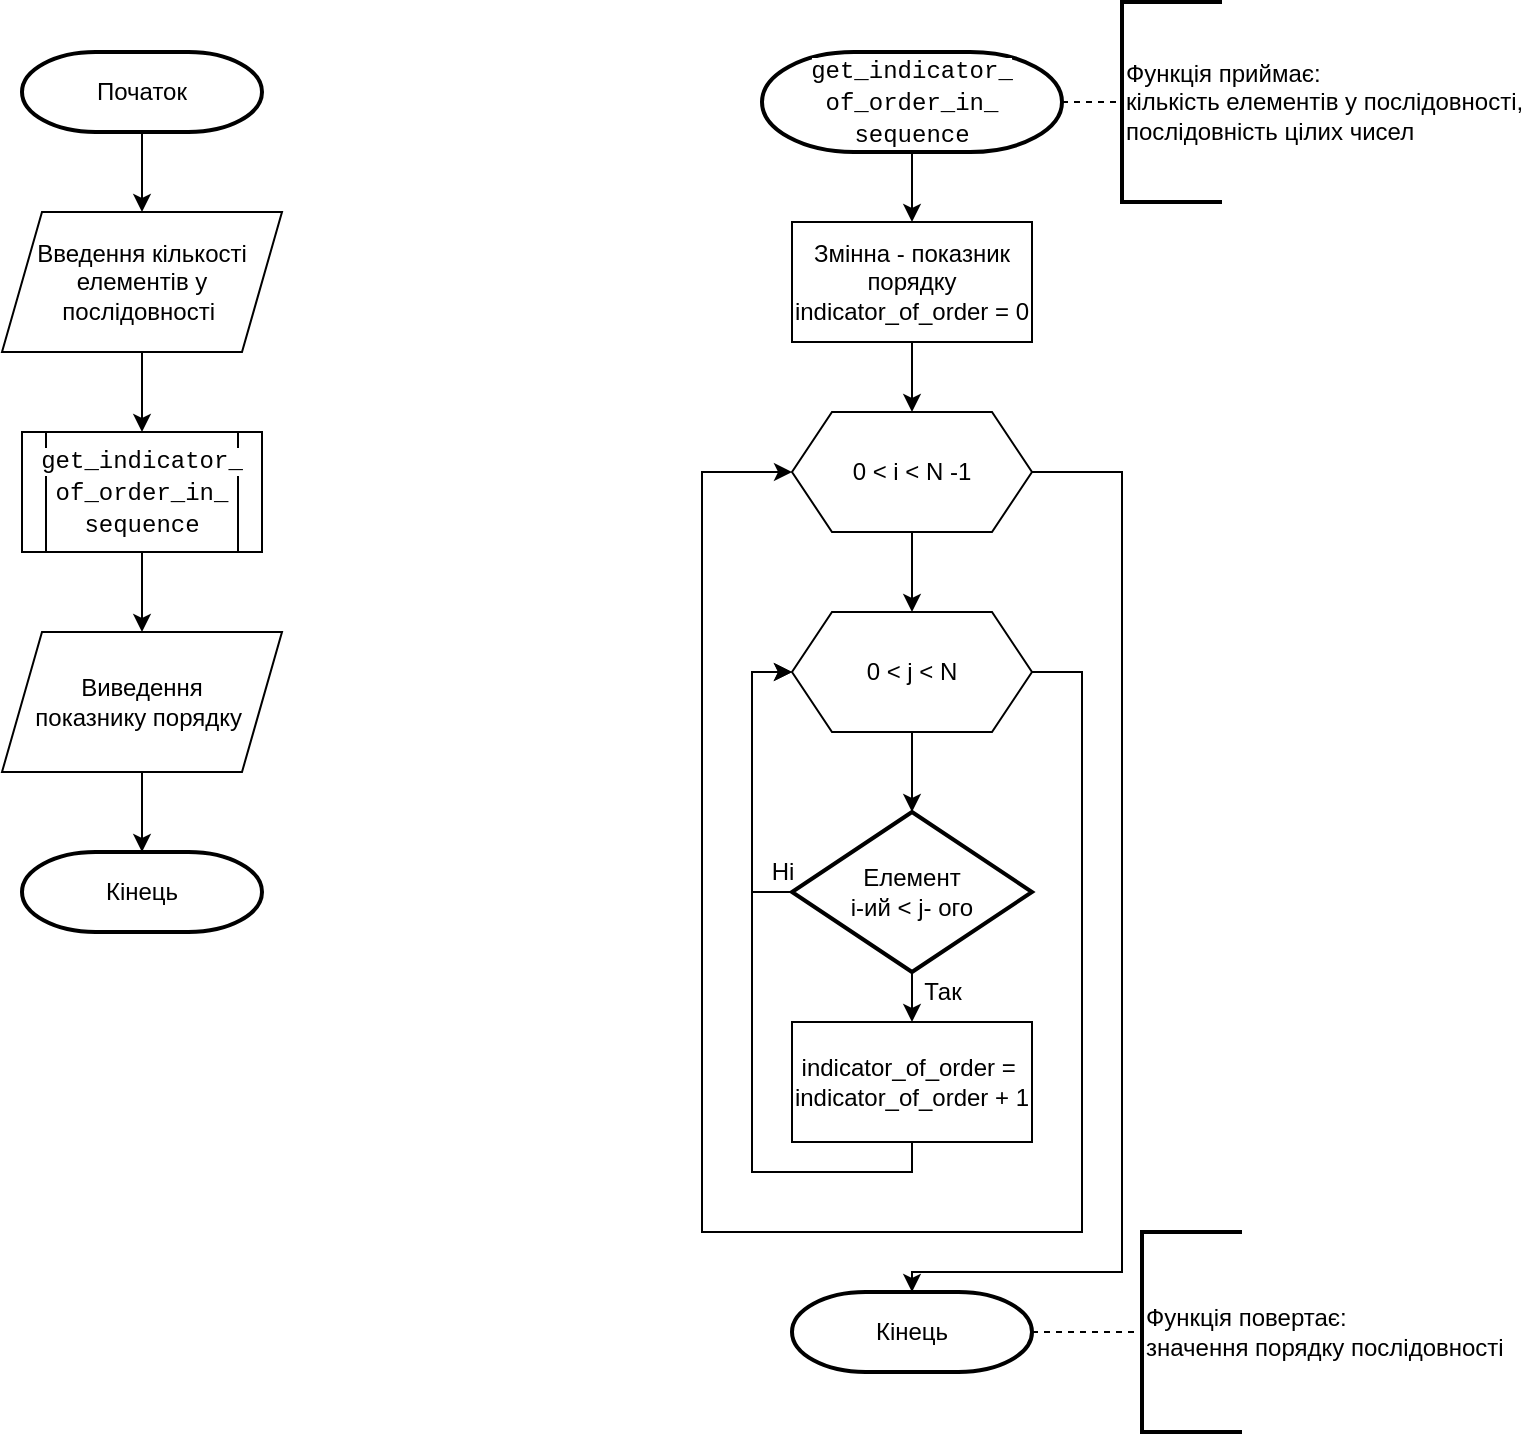 <mxfile version="13.9.9" type="device"><diagram id="hCf8SY4p8qPIwv_EKSkc" name="Страница 1"><mxGraphModel dx="985" dy="660" grid="1" gridSize="10" guides="1" tooltips="1" connect="1" arrows="1" fold="1" page="1" pageScale="1" pageWidth="827" pageHeight="1169" math="0" shadow="0"><root><mxCell id="0"/><mxCell id="1" parent="0"/><mxCell id="4EavSM6Ms2eivY7Mm-zM-12" style="edgeStyle=none;rounded=0;orthogonalLoop=1;jettySize=auto;html=1;entryX=0.5;entryY=0;entryDx=0;entryDy=0;endArrow=classic;endFill=1;strokeColor=#000000;" edge="1" parent="1" source="4EavSM6Ms2eivY7Mm-zM-1" target="4EavSM6Ms2eivY7Mm-zM-4"><mxGeometry relative="1" as="geometry"/></mxCell><mxCell id="4EavSM6Ms2eivY7Mm-zM-1" value="Початок" style="strokeWidth=2;html=1;shape=mxgraph.flowchart.terminator;whiteSpace=wrap;" vertex="1" parent="1"><mxGeometry x="100" y="40" width="120" height="40" as="geometry"/></mxCell><mxCell id="4EavSM6Ms2eivY7Mm-zM-14" style="edgeStyle=none;rounded=0;orthogonalLoop=1;jettySize=auto;html=1;entryX=0.5;entryY=0;entryDx=0;entryDy=0;endArrow=classic;endFill=1;strokeColor=#000000;" edge="1" parent="1" source="4EavSM6Ms2eivY7Mm-zM-4" target="4EavSM6Ms2eivY7Mm-zM-13"><mxGeometry relative="1" as="geometry"/></mxCell><mxCell id="4EavSM6Ms2eivY7Mm-zM-4" value="Введення кількості елементів у послідовності&amp;nbsp;" style="shape=parallelogram;perimeter=parallelogramPerimeter;whiteSpace=wrap;html=1;fixedSize=1;" vertex="1" parent="1"><mxGeometry x="90" y="120" width="140" height="70" as="geometry"/></mxCell><mxCell id="4EavSM6Ms2eivY7Mm-zM-16" style="edgeStyle=none;rounded=0;orthogonalLoop=1;jettySize=auto;html=1;entryX=0.5;entryY=0;entryDx=0;entryDy=0;endArrow=classic;endFill=1;strokeColor=#000000;" edge="1" parent="1" source="4EavSM6Ms2eivY7Mm-zM-13" target="4EavSM6Ms2eivY7Mm-zM-15"><mxGeometry relative="1" as="geometry"/></mxCell><mxCell id="4EavSM6Ms2eivY7Mm-zM-13" value="&lt;div style=&quot;font-family: &amp;#34;consolas&amp;#34; , &amp;#34;courier new&amp;#34; , monospace ; line-height: 16px&quot;&gt;&lt;span style=&quot;background-color: rgb(255 , 255 , 255)&quot;&gt;get_indicator_&lt;/span&gt;&lt;/div&gt;&lt;div style=&quot;font-family: &amp;#34;consolas&amp;#34; , &amp;#34;courier new&amp;#34; , monospace ; line-height: 16px&quot;&gt;&lt;span style=&quot;background-color: rgb(255 , 255 , 255)&quot;&gt;of_order_in_&lt;/span&gt;&lt;/div&gt;&lt;div style=&quot;font-family: &amp;#34;consolas&amp;#34; , &amp;#34;courier new&amp;#34; , monospace ; line-height: 16px&quot;&gt;&lt;span style=&quot;background-color: rgb(255 , 255 , 255)&quot;&gt;sequence&lt;/span&gt;&lt;br&gt;&lt;/div&gt;" style="shape=process;whiteSpace=wrap;html=1;backgroundOutline=1;" vertex="1" parent="1"><mxGeometry x="100" y="230" width="120" height="60" as="geometry"/></mxCell><mxCell id="4EavSM6Ms2eivY7Mm-zM-18" style="edgeStyle=none;rounded=0;orthogonalLoop=1;jettySize=auto;html=1;entryX=0.5;entryY=0;entryDx=0;entryDy=0;entryPerimeter=0;endArrow=classic;endFill=1;strokeColor=#000000;" edge="1" parent="1" source="4EavSM6Ms2eivY7Mm-zM-15" target="4EavSM6Ms2eivY7Mm-zM-17"><mxGeometry relative="1" as="geometry"/></mxCell><mxCell id="4EavSM6Ms2eivY7Mm-zM-15" value="Виведення &lt;br&gt;показнику порядку&amp;nbsp;" style="shape=parallelogram;perimeter=parallelogramPerimeter;whiteSpace=wrap;html=1;fixedSize=1;" vertex="1" parent="1"><mxGeometry x="90" y="330" width="140" height="70" as="geometry"/></mxCell><mxCell id="4EavSM6Ms2eivY7Mm-zM-17" value="Кінець" style="strokeWidth=2;html=1;shape=mxgraph.flowchart.terminator;whiteSpace=wrap;" vertex="1" parent="1"><mxGeometry x="100" y="440" width="120" height="40" as="geometry"/></mxCell><mxCell id="4EavSM6Ms2eivY7Mm-zM-21" style="edgeStyle=none;rounded=0;orthogonalLoop=1;jettySize=auto;html=1;entryX=0;entryY=0.5;entryDx=0;entryDy=0;entryPerimeter=0;endArrow=none;endFill=0;strokeColor=#000000;dashed=1;" edge="1" parent="1" source="4EavSM6Ms2eivY7Mm-zM-19" target="4EavSM6Ms2eivY7Mm-zM-20"><mxGeometry relative="1" as="geometry"/></mxCell><mxCell id="4EavSM6Ms2eivY7Mm-zM-28" style="edgeStyle=none;rounded=0;orthogonalLoop=1;jettySize=auto;html=1;entryX=0.5;entryY=0;entryDx=0;entryDy=0;endArrow=classic;endFill=1;strokeColor=#000000;" edge="1" parent="1" source="4EavSM6Ms2eivY7Mm-zM-19" target="4EavSM6Ms2eivY7Mm-zM-26"><mxGeometry relative="1" as="geometry"/></mxCell><mxCell id="4EavSM6Ms2eivY7Mm-zM-19" value="&lt;div style=&quot;font-family: &amp;#34;consolas&amp;#34; , &amp;#34;courier new&amp;#34; , monospace ; line-height: 16px&quot;&gt;&lt;span style=&quot;background-color: rgb(255 , 255 , 255)&quot;&gt;get_indicator_&lt;/span&gt;&lt;/div&gt;&lt;div style=&quot;font-family: &amp;#34;consolas&amp;#34; , &amp;#34;courier new&amp;#34; , monospace ; line-height: 16px&quot;&gt;&lt;span style=&quot;background-color: rgb(255 , 255 , 255)&quot;&gt;of_order_in_&lt;/span&gt;&lt;/div&gt;&lt;div style=&quot;font-family: &amp;#34;consolas&amp;#34; , &amp;#34;courier new&amp;#34; , monospace ; line-height: 16px&quot;&gt;&lt;span style=&quot;background-color: rgb(255 , 255 , 255)&quot;&gt;sequence&lt;/span&gt;&lt;/div&gt;" style="strokeWidth=2;html=1;shape=mxgraph.flowchart.terminator;whiteSpace=wrap;" vertex="1" parent="1"><mxGeometry x="470" y="40" width="150" height="50" as="geometry"/></mxCell><mxCell id="4EavSM6Ms2eivY7Mm-zM-20" value="Функція приймає:&lt;br&gt;кількість елементів у послідовності,&lt;br&gt;послідовність цілих чисел" style="strokeWidth=2;html=1;shape=mxgraph.flowchart.annotation_1;align=left;pointerEvents=1;" vertex="1" parent="1"><mxGeometry x="650" y="15" width="50" height="100" as="geometry"/></mxCell><mxCell id="4EavSM6Ms2eivY7Mm-zM-30" style="edgeStyle=none;rounded=0;orthogonalLoop=1;jettySize=auto;html=1;entryX=0.5;entryY=0;entryDx=0;entryDy=0;endArrow=classic;endFill=1;strokeColor=#000000;" edge="1" parent="1" source="4EavSM6Ms2eivY7Mm-zM-22" target="4EavSM6Ms2eivY7Mm-zM-24"><mxGeometry relative="1" as="geometry"/></mxCell><mxCell id="4EavSM6Ms2eivY7Mm-zM-48" style="edgeStyle=orthogonalEdgeStyle;rounded=0;orthogonalLoop=1;jettySize=auto;html=1;endArrow=classic;endFill=1;strokeColor=#000000;entryX=0.5;entryY=0;entryDx=0;entryDy=0;entryPerimeter=0;" edge="1" parent="1" source="4EavSM6Ms2eivY7Mm-zM-22" target="4EavSM6Ms2eivY7Mm-zM-47"><mxGeometry relative="1" as="geometry"><mxPoint x="660" y="650" as="targetPoint"/><Array as="points"><mxPoint x="650" y="250"/><mxPoint x="650" y="650"/><mxPoint x="545" y="650"/></Array></mxGeometry></mxCell><mxCell id="4EavSM6Ms2eivY7Mm-zM-22" value="0 &amp;lt; i &amp;lt; N -1" style="shape=hexagon;perimeter=hexagonPerimeter2;whiteSpace=wrap;html=1;fixedSize=1;" vertex="1" parent="1"><mxGeometry x="485" y="220" width="120" height="60" as="geometry"/></mxCell><mxCell id="4EavSM6Ms2eivY7Mm-zM-31" style="edgeStyle=none;rounded=0;orthogonalLoop=1;jettySize=auto;html=1;entryX=0.5;entryY=0;entryDx=0;entryDy=0;entryPerimeter=0;endArrow=classic;endFill=1;strokeColor=#000000;" edge="1" parent="1" source="4EavSM6Ms2eivY7Mm-zM-24" target="4EavSM6Ms2eivY7Mm-zM-25"><mxGeometry relative="1" as="geometry"/></mxCell><mxCell id="4EavSM6Ms2eivY7Mm-zM-43" style="edgeStyle=orthogonalEdgeStyle;rounded=0;orthogonalLoop=1;jettySize=auto;html=1;endArrow=classic;endFill=1;strokeColor=#000000;entryX=0;entryY=0.5;entryDx=0;entryDy=0;" edge="1" parent="1" source="4EavSM6Ms2eivY7Mm-zM-24" target="4EavSM6Ms2eivY7Mm-zM-22"><mxGeometry relative="1" as="geometry"><mxPoint x="440" y="250" as="targetPoint"/><Array as="points"><mxPoint x="630" y="350"/><mxPoint x="630" y="630"/><mxPoint x="440" y="630"/><mxPoint x="440" y="250"/></Array></mxGeometry></mxCell><mxCell id="4EavSM6Ms2eivY7Mm-zM-24" value="0 &amp;lt; j &amp;lt; N" style="shape=hexagon;perimeter=hexagonPerimeter2;whiteSpace=wrap;html=1;fixedSize=1;" vertex="1" parent="1"><mxGeometry x="485" y="320" width="120" height="60" as="geometry"/></mxCell><mxCell id="4EavSM6Ms2eivY7Mm-zM-33" style="edgeStyle=none;rounded=0;orthogonalLoop=1;jettySize=auto;html=1;entryX=0.5;entryY=0;entryDx=0;entryDy=0;endArrow=classic;endFill=1;strokeColor=#000000;" edge="1" parent="1" source="4EavSM6Ms2eivY7Mm-zM-25" target="4EavSM6Ms2eivY7Mm-zM-27"><mxGeometry relative="1" as="geometry"/></mxCell><mxCell id="4EavSM6Ms2eivY7Mm-zM-44" style="edgeStyle=orthogonalEdgeStyle;rounded=0;orthogonalLoop=1;jettySize=auto;html=1;entryX=0;entryY=0.5;entryDx=0;entryDy=0;endArrow=classic;endFill=1;strokeColor=#000000;" edge="1" parent="1" source="4EavSM6Ms2eivY7Mm-zM-25" target="4EavSM6Ms2eivY7Mm-zM-24"><mxGeometry relative="1" as="geometry"><Array as="points"><mxPoint x="465" y="460"/><mxPoint x="465" y="350"/></Array></mxGeometry></mxCell><mxCell id="4EavSM6Ms2eivY7Mm-zM-25" value="Елемент &lt;br&gt;i-ий &amp;lt; j- ого" style="strokeWidth=2;html=1;shape=mxgraph.flowchart.decision;whiteSpace=wrap;" vertex="1" parent="1"><mxGeometry x="485" y="420" width="120" height="80" as="geometry"/></mxCell><mxCell id="4EavSM6Ms2eivY7Mm-zM-29" style="edgeStyle=none;rounded=0;orthogonalLoop=1;jettySize=auto;html=1;entryX=0.5;entryY=0;entryDx=0;entryDy=0;endArrow=classic;endFill=1;strokeColor=#000000;" edge="1" parent="1" source="4EavSM6Ms2eivY7Mm-zM-26" target="4EavSM6Ms2eivY7Mm-zM-22"><mxGeometry relative="1" as="geometry"/></mxCell><mxCell id="4EavSM6Ms2eivY7Mm-zM-26" value="Змінна - показник порядку&lt;br&gt;indicator_of_order = 0" style="rounded=0;whiteSpace=wrap;html=1;" vertex="1" parent="1"><mxGeometry x="485" y="125" width="120" height="60" as="geometry"/></mxCell><mxCell id="4EavSM6Ms2eivY7Mm-zM-39" style="edgeStyle=orthogonalEdgeStyle;rounded=0;orthogonalLoop=1;jettySize=auto;html=1;endArrow=classic;endFill=1;strokeColor=#000000;" edge="1" parent="1" source="4EavSM6Ms2eivY7Mm-zM-27"><mxGeometry relative="1" as="geometry"><mxPoint x="485" y="350" as="targetPoint"/><Array as="points"><mxPoint x="545" y="600"/><mxPoint x="465" y="600"/><mxPoint x="465" y="350"/></Array></mxGeometry></mxCell><mxCell id="4EavSM6Ms2eivY7Mm-zM-27" value="indicator_of_order =&amp;nbsp;&lt;br&gt;indicator_of_order + 1" style="rounded=0;whiteSpace=wrap;html=1;" vertex="1" parent="1"><mxGeometry x="485" y="525" width="120" height="60" as="geometry"/></mxCell><mxCell id="4EavSM6Ms2eivY7Mm-zM-34" value="Так" style="text;html=1;align=center;verticalAlign=middle;resizable=0;points=[];autosize=1;" vertex="1" parent="1"><mxGeometry x="545" y="500" width="30" height="20" as="geometry"/></mxCell><mxCell id="4EavSM6Ms2eivY7Mm-zM-46" value="Ні" style="text;html=1;align=center;verticalAlign=middle;resizable=0;points=[];autosize=1;" vertex="1" parent="1"><mxGeometry x="465" y="440" width="30" height="20" as="geometry"/></mxCell><mxCell id="4EavSM6Ms2eivY7Mm-zM-47" value="Кінець" style="strokeWidth=2;html=1;shape=mxgraph.flowchart.terminator;whiteSpace=wrap;" vertex="1" parent="1"><mxGeometry x="485" y="660" width="120" height="40" as="geometry"/></mxCell><mxCell id="4EavSM6Ms2eivY7Mm-zM-49" style="edgeStyle=none;rounded=0;orthogonalLoop=1;jettySize=auto;html=1;entryX=0;entryY=0.5;entryDx=0;entryDy=0;entryPerimeter=0;endArrow=none;endFill=0;strokeColor=#000000;dashed=1;" edge="1" parent="1" target="4EavSM6Ms2eivY7Mm-zM-50"><mxGeometry relative="1" as="geometry"><mxPoint x="605" y="680" as="sourcePoint"/></mxGeometry></mxCell><mxCell id="4EavSM6Ms2eivY7Mm-zM-50" value="Функція повертає:&lt;br&gt;значення порядку послідовності" style="strokeWidth=2;html=1;shape=mxgraph.flowchart.annotation_1;align=left;pointerEvents=1;" vertex="1" parent="1"><mxGeometry x="660" y="630" width="50" height="100" as="geometry"/></mxCell></root></mxGraphModel></diagram></mxfile>